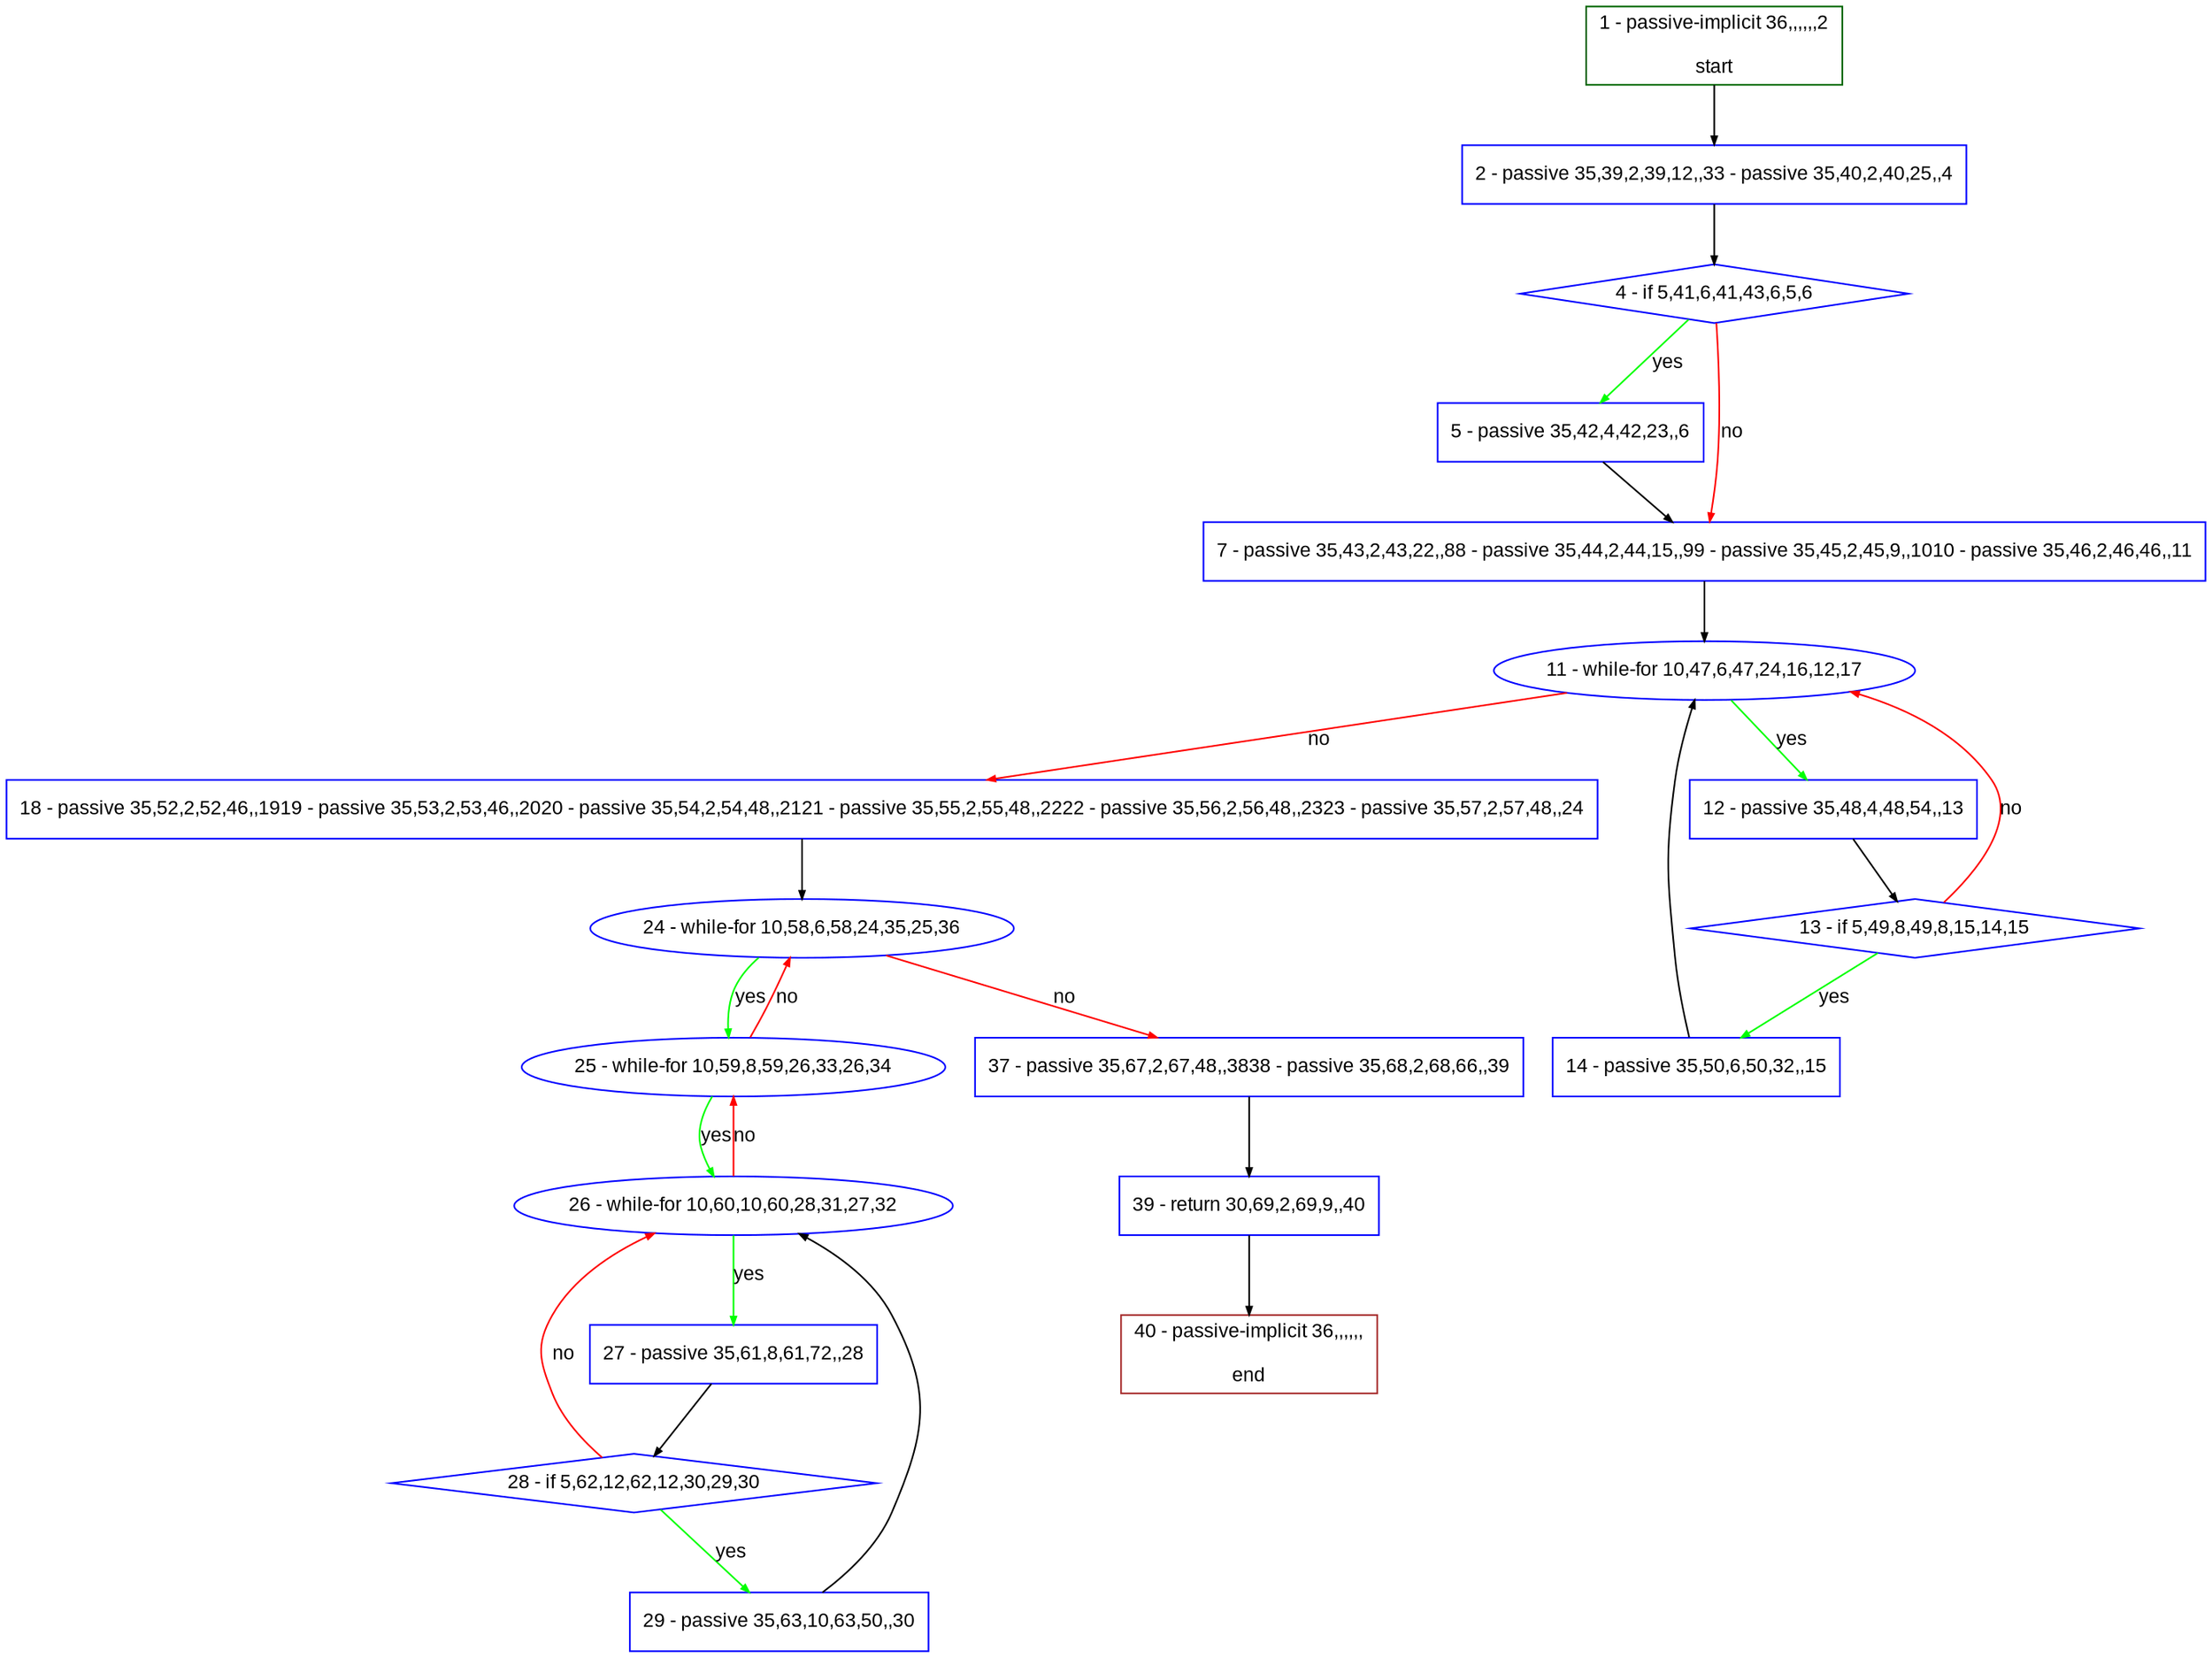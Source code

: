 digraph "" {
  graph [pack="true", label="", fontsize="12", packmode="clust", fontname="Arial", fillcolor="#FFFFCC", bgcolor="white", style="rounded,filled", compound="true"];
  node [node_initialized="no", label="", color="grey", fontsize="12", fillcolor="white", fontname="Arial", style="filled", shape="rectangle", compound="true", fixedsize="false"];
  edge [fontcolor="black", arrowhead="normal", arrowtail="none", arrowsize="0.5", ltail="", label="", color="black", fontsize="12", lhead="", fontname="Arial", dir="forward", compound="true"];
  __N1 [label="2 - passive 35,39,2,39,12,,33 - passive 35,40,2,40,25,,4", color="#0000ff", fillcolor="#ffffff", style="filled", shape="box"];
  __N2 [label="1 - passive-implicit 36,,,,,,2\n\nstart", color="#006400", fillcolor="#ffffff", style="filled", shape="box"];
  __N3 [label="4 - if 5,41,6,41,43,6,5,6", color="#0000ff", fillcolor="#ffffff", style="filled", shape="diamond"];
  __N4 [label="5 - passive 35,42,4,42,23,,6", color="#0000ff", fillcolor="#ffffff", style="filled", shape="box"];
  __N5 [label="7 - passive 35,43,2,43,22,,88 - passive 35,44,2,44,15,,99 - passive 35,45,2,45,9,,1010 - passive 35,46,2,46,46,,11", color="#0000ff", fillcolor="#ffffff", style="filled", shape="box"];
  __N6 [label="11 - while-for 10,47,6,47,24,16,12,17", color="#0000ff", fillcolor="#ffffff", style="filled", shape="oval"];
  __N7 [label="12 - passive 35,48,4,48,54,,13", color="#0000ff", fillcolor="#ffffff", style="filled", shape="box"];
  __N8 [label="18 - passive 35,52,2,52,46,,1919 - passive 35,53,2,53,46,,2020 - passive 35,54,2,54,48,,2121 - passive 35,55,2,55,48,,2222 - passive 35,56,2,56,48,,2323 - passive 35,57,2,57,48,,24", color="#0000ff", fillcolor="#ffffff", style="filled", shape="box"];
  __N9 [label="13 - if 5,49,8,49,8,15,14,15", color="#0000ff", fillcolor="#ffffff", style="filled", shape="diamond"];
  __N10 [label="14 - passive 35,50,6,50,32,,15", color="#0000ff", fillcolor="#ffffff", style="filled", shape="box"];
  __N11 [label="24 - while-for 10,58,6,58,24,35,25,36", color="#0000ff", fillcolor="#ffffff", style="filled", shape="oval"];
  __N12 [label="25 - while-for 10,59,8,59,26,33,26,34", color="#0000ff", fillcolor="#ffffff", style="filled", shape="oval"];
  __N13 [label="37 - passive 35,67,2,67,48,,3838 - passive 35,68,2,68,66,,39", color="#0000ff", fillcolor="#ffffff", style="filled", shape="box"];
  __N14 [label="26 - while-for 10,60,10,60,28,31,27,32", color="#0000ff", fillcolor="#ffffff", style="filled", shape="oval"];
  __N15 [label="27 - passive 35,61,8,61,72,,28", color="#0000ff", fillcolor="#ffffff", style="filled", shape="box"];
  __N16 [label="28 - if 5,62,12,62,12,30,29,30", color="#0000ff", fillcolor="#ffffff", style="filled", shape="diamond"];
  __N17 [label="29 - passive 35,63,10,63,50,,30", color="#0000ff", fillcolor="#ffffff", style="filled", shape="box"];
  __N18 [label="39 - return 30,69,2,69,9,,40", color="#0000ff", fillcolor="#ffffff", style="filled", shape="box"];
  __N19 [label="40 - passive-implicit 36,,,,,,\n\nend", color="#a52a2a", fillcolor="#ffffff", style="filled", shape="box"];
  __N2 -> __N1 [arrowhead="normal", arrowtail="none", color="#000000", label="", dir="forward"];
  __N1 -> __N3 [arrowhead="normal", arrowtail="none", color="#000000", label="", dir="forward"];
  __N3 -> __N4 [arrowhead="normal", arrowtail="none", color="#00ff00", label="yes", dir="forward"];
  __N3 -> __N5 [arrowhead="normal", arrowtail="none", color="#ff0000", label="no", dir="forward"];
  __N4 -> __N5 [arrowhead="normal", arrowtail="none", color="#000000", label="", dir="forward"];
  __N5 -> __N6 [arrowhead="normal", arrowtail="none", color="#000000", label="", dir="forward"];
  __N6 -> __N7 [arrowhead="normal", arrowtail="none", color="#00ff00", label="yes", dir="forward"];
  __N6 -> __N8 [arrowhead="normal", arrowtail="none", color="#ff0000", label="no", dir="forward"];
  __N7 -> __N9 [arrowhead="normal", arrowtail="none", color="#000000", label="", dir="forward"];
  __N9 -> __N6 [arrowhead="normal", arrowtail="none", color="#ff0000", label="no", dir="forward"];
  __N9 -> __N10 [arrowhead="normal", arrowtail="none", color="#00ff00", label="yes", dir="forward"];
  __N10 -> __N6 [arrowhead="normal", arrowtail="none", color="#000000", label="", dir="forward"];
  __N8 -> __N11 [arrowhead="normal", arrowtail="none", color="#000000", label="", dir="forward"];
  __N11 -> __N12 [arrowhead="normal", arrowtail="none", color="#00ff00", label="yes", dir="forward"];
  __N12 -> __N11 [arrowhead="normal", arrowtail="none", color="#ff0000", label="no", dir="forward"];
  __N11 -> __N13 [arrowhead="normal", arrowtail="none", color="#ff0000", label="no", dir="forward"];
  __N12 -> __N14 [arrowhead="normal", arrowtail="none", color="#00ff00", label="yes", dir="forward"];
  __N14 -> __N12 [arrowhead="normal", arrowtail="none", color="#ff0000", label="no", dir="forward"];
  __N14 -> __N15 [arrowhead="normal", arrowtail="none", color="#00ff00", label="yes", dir="forward"];
  __N15 -> __N16 [arrowhead="normal", arrowtail="none", color="#000000", label="", dir="forward"];
  __N16 -> __N14 [arrowhead="normal", arrowtail="none", color="#ff0000", label="no", dir="forward"];
  __N16 -> __N17 [arrowhead="normal", arrowtail="none", color="#00ff00", label="yes", dir="forward"];
  __N17 -> __N14 [arrowhead="normal", arrowtail="none", color="#000000", label="", dir="forward"];
  __N13 -> __N18 [arrowhead="normal", arrowtail="none", color="#000000", label="", dir="forward"];
  __N18 -> __N19 [arrowhead="normal", arrowtail="none", color="#000000", label="", dir="forward"];
}
